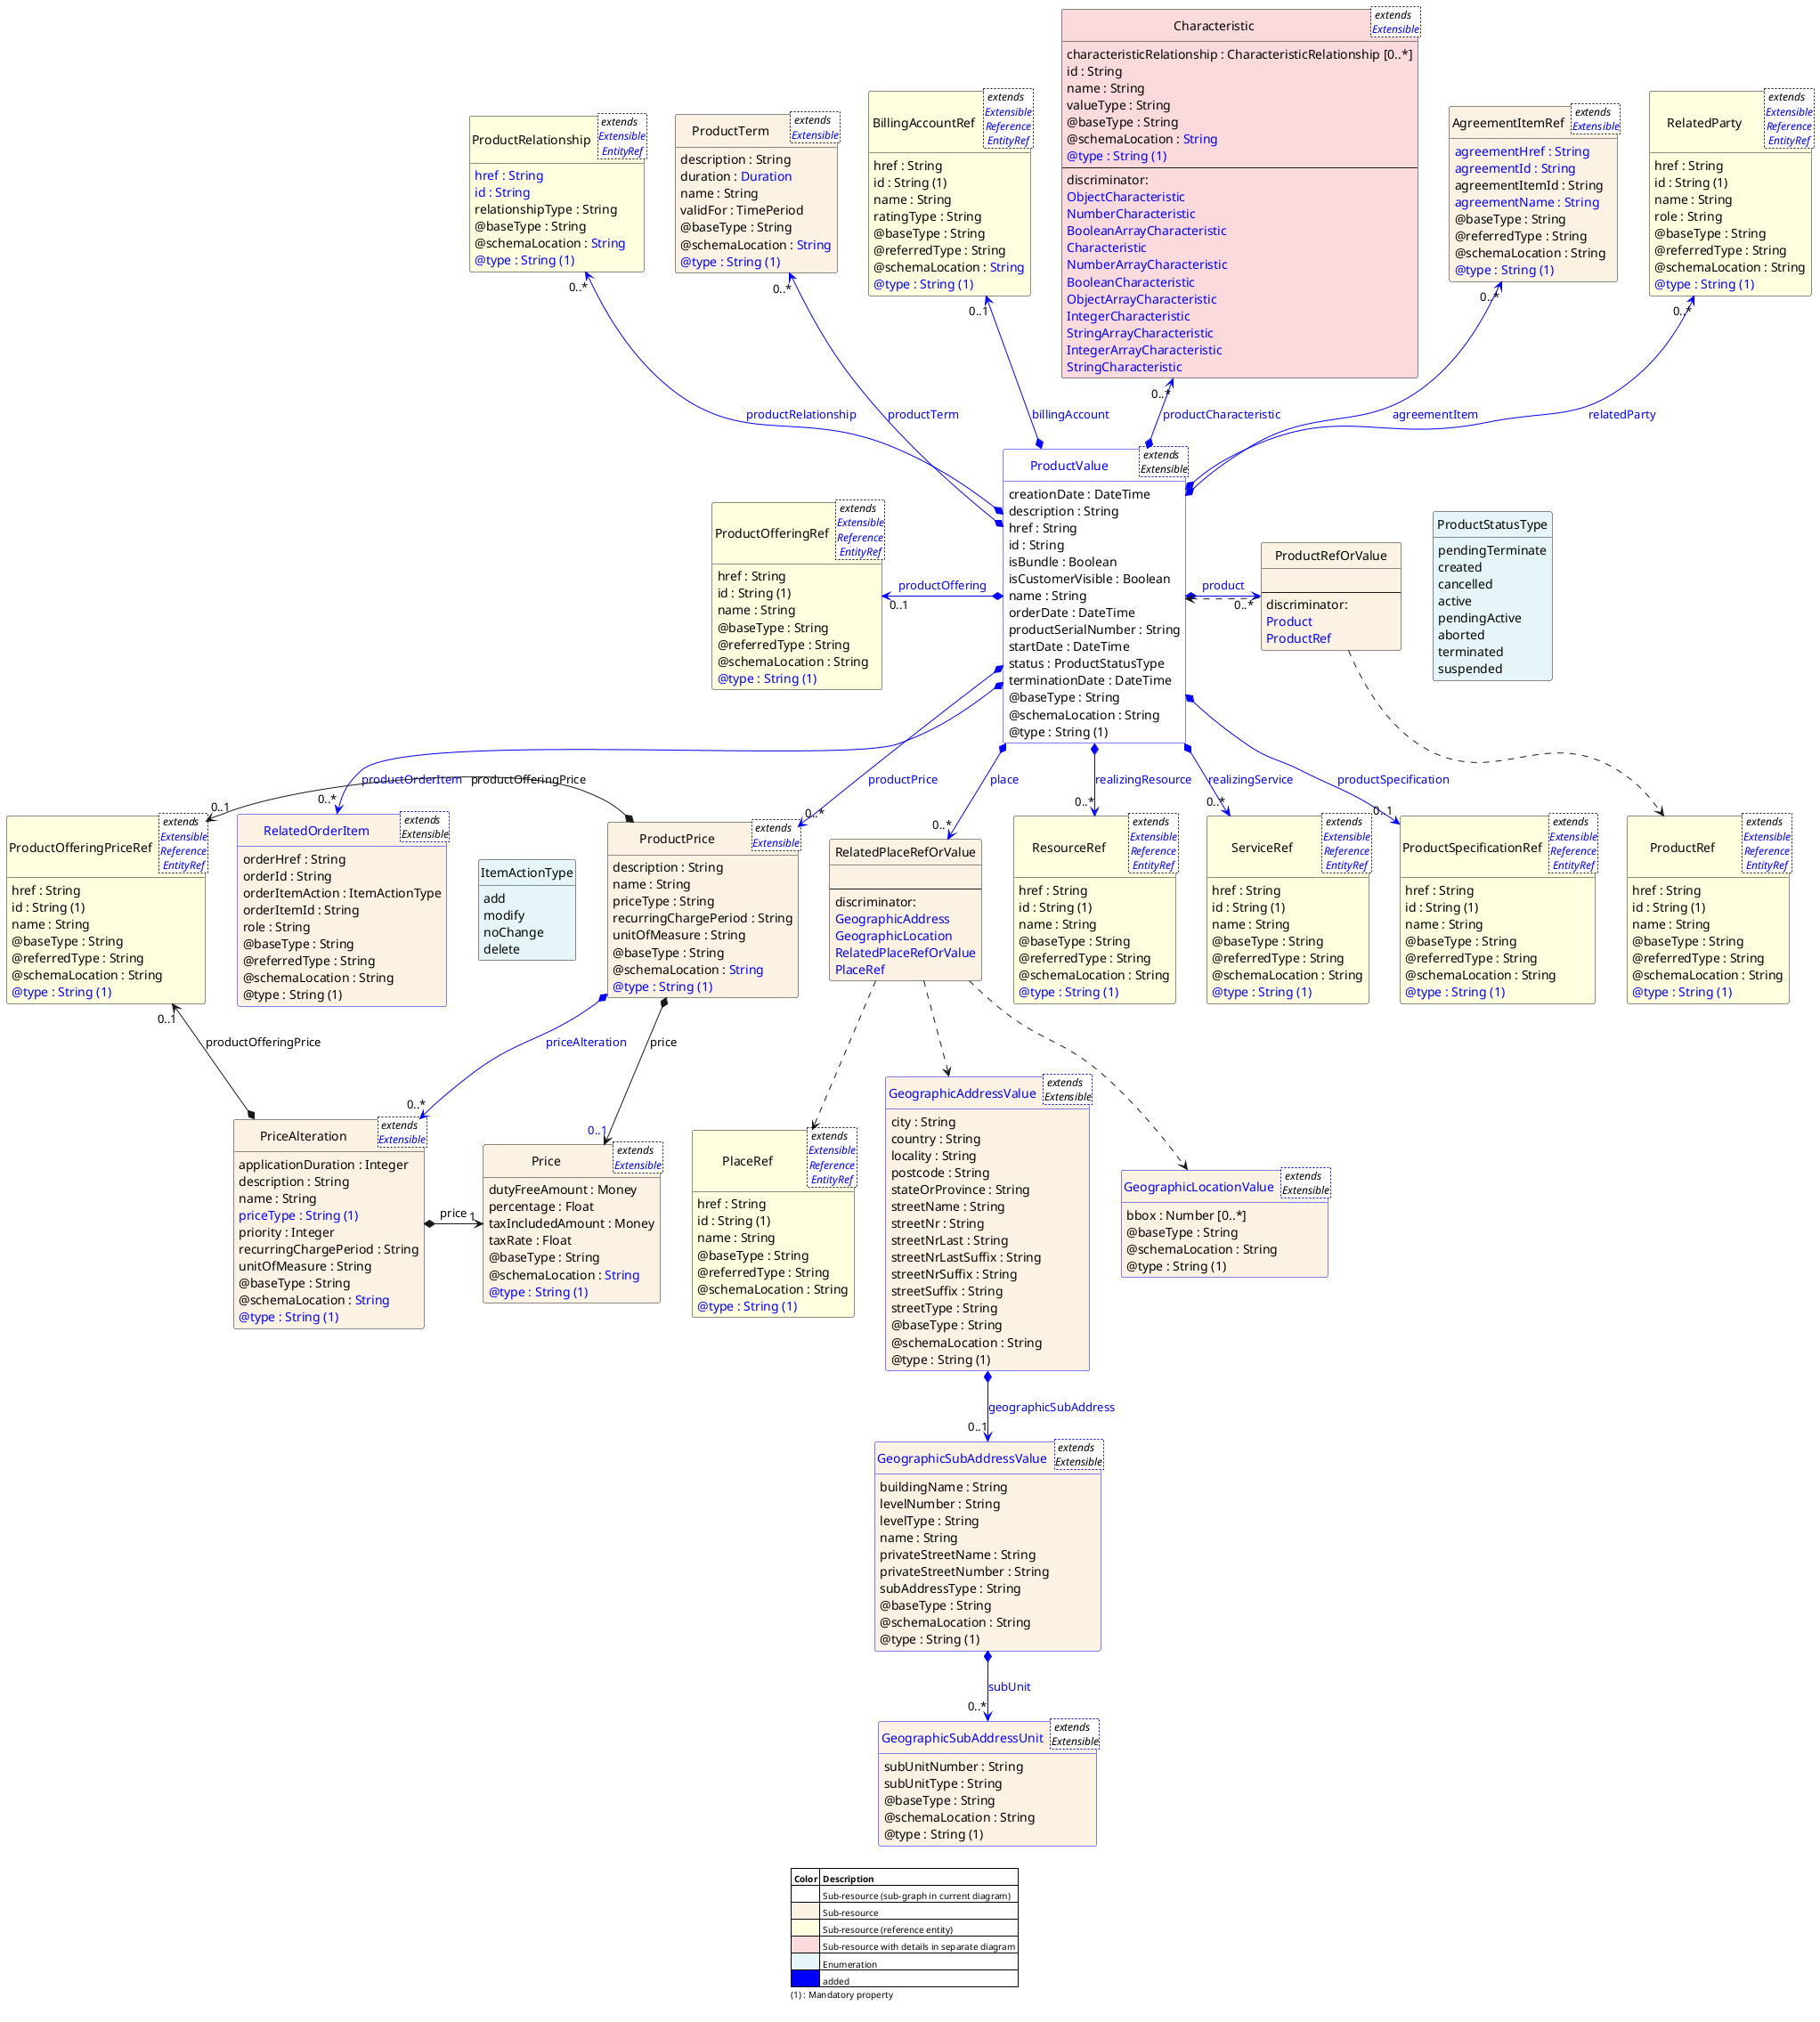 @startuml
'
' Resource:  ProductValue
' Source:    TMF622-ProductOrdering-v5.0.0.oas.yaml
'
hide circle
hide methods
hide stereotype
show <<Enumeration>> stereotype
skinparam class {
   BorderColor<<Extension>> blue
   FontColor<<Extension>> blue
   backgroundColor<<Enumeration>> #E6F5F7
   backgroundColor<<Ref>> #FFFFE0
   backgroundColor<<Pivot>> #FFFFFFF
   backgroundColor<<Resource>> #FCF2E3
   backgroundColor<<SubResource>> #FFFFFFF
   backgroundColor<<SubResourceReference>> #FADADD
}

skinparam legend {
   borderRoundCorner 0
   borderColor red
   backgroundColor white
}

class ProductValue <extends  \nExtensible>  <<SubResource>> <<Extension>> {
    creationDate : DateTime
    description : String
    href : String
    id : String
    isBundle : Boolean
    isCustomerVisible : Boolean
    name : String
    orderDate : DateTime
    productSerialNumber : String
    startDate : DateTime
    status : ProductStatusType
    terminationDate : DateTime
    @baseType : String
    @schemaLocation : String
    {field}@type : String (1)
}

class ProductStatusType <<Enumeration>> {
    pendingTerminate
    created
    cancelled
    active
    pendingActive
    aborted 
    terminated
    suspended
}

class ProductOfferingRef <extends  \n<color:blue>Extensible\n<color:blue>Reference\n<color:blue>EntityRef>  <<Ref>> {
    href : String
    {field}id : String (1)
    name : String
    @baseType : String
    @referredType : String
    @schemaLocation : String
    <color:blue>{field}@type : String (1)
}

class ProductPrice <extends  \n<color:blue>Extensible> <<Resource>> {
    description : String
    name : String
    priceType : String
    recurringChargePeriod : String
    unitOfMeasure : String
    @baseType : String
    @schemaLocation : <color:blue>String
    <color:blue>{field}@type : String (1)
}

class ProductRef <extends  \n<color:blue>Extensible\n<color:blue>Reference\n<color:blue>EntityRef>  <<Ref>> {
    href : String
    {field}id : String (1)
    name : String
    @baseType : String
    @referredType : String
    @schemaLocation : String
    <color:blue>{field}@type : String (1)
}

class PlaceRef <extends  \n<color:blue>Extensible\n<color:blue>Reference\n<color:blue>EntityRef>  <<Ref>> {
    href : String
    {field}id : String (1)
    name : String
    @baseType : String
    @referredType : String
    @schemaLocation : String
    <color:blue>{field}@type : String (1)
}

class GeographicAddressValue <extends  \nExtensible> <<Resource>> <<Extension>> {
    city : String
    country : String
    locality : String
    postcode : String
    stateOrProvince : String
    streetName : String
    streetNr : String
    streetNrLast : String
    streetNrLastSuffix : String
    streetNrSuffix : String
    streetSuffix : String
    streetType : String
    @baseType : String
    @schemaLocation : String
    {field}@type : String (1)
}

class PriceAlteration <extends  \n<color:blue>Extensible> <<Resource>> {
    applicationDuration : Integer
    description : String
    name : String
    <color:blue>{field}priceType : String (1)
    priority : Integer
    recurringChargePeriod : String
    unitOfMeasure : String
    @baseType : String
    @schemaLocation : <color:blue>String
    <color:blue>{field}@type : String (1)
}

class ProductOfferingPriceRef <extends  \n<color:blue>Extensible\n<color:blue>Reference\n<color:blue>EntityRef>  <<Ref>> {
    href : String
    {field}id : String (1)
    name : String
    @baseType : String
    @referredType : String
    @schemaLocation : String
    <color:blue>{field}@type : String (1)
}

class ProductRelationship <extends  \n<color:blue>Extensible\n<color:blue>EntityRef>  <<Ref>> {
    <color:blue>href : String
    <color:blue>id : String
    relationshipType : String
    @baseType : String
    @schemaLocation : <color:blue>String
    <color:blue>{field}@type : String (1)
}

class GeographicLocationValue <extends  \nExtensible> <<Resource>> <<Extension>> {
    bbox : Number [0..*]
    @baseType : String
    @schemaLocation : String
    {field}@type : String (1)
}

class RelatedPlaceRefOrValue <<Resource>> {
    {field}//                                        //
    --
    discriminator:
    <color:blue>GeographicAddress
    <color:blue>GeographicLocation
    <color:blue>RelatedPlaceRefOrValue
    <color:blue>PlaceRef
}

class ProductTerm <extends  \n<color:blue>Extensible> <<Resource>> {
    description : String
    duration : <color:blue>Duration
    name : String
    validFor : TimePeriod
    @baseType : String
    @schemaLocation : <color:blue>String
    <color:blue>{field}@type : String (1)
}

class BillingAccountRef <extends  \n<color:blue>Extensible\n<color:blue>Reference\n<color:blue>EntityRef>  <<Ref>> {
    href : String
    {field}id : String (1)
    name : String
    ratingType : String
    @baseType : String
    @referredType : String
    @schemaLocation : <color:blue>String
    <color:blue>{field}@type : String (1)
}

class Characteristic <extends  \n<color:blue>Extensible>  <<SubResourceReference>> {
    characteristicRelationship : CharacteristicRelationship [0..*]
    id : String
    name : String
    valueType : String
    @baseType : String
    @schemaLocation : <color:blue>String
    <color:blue>{field}@type : String (1)
    --
    discriminator:
    <color:blue>ObjectCharacteristic
    <color:blue>NumberCharacteristic
    <color:blue>BooleanArrayCharacteristic
    <color:blue>Characteristic
    <color:blue>NumberArrayCharacteristic
    <color:blue>BooleanCharacteristic
    <color:blue>ObjectArrayCharacteristic
    <color:blue>IntegerCharacteristic
    <color:blue>StringArrayCharacteristic
    <color:blue>IntegerArrayCharacteristic
    <color:blue>StringCharacteristic
}

class GeographicSubAddressUnit <extends  \nExtensible> <<Resource>> <<Extension>> {
    subUnitNumber : String
    subUnitType : String
    @baseType : String
    @schemaLocation : String
    {field}@type : String (1)
}

class ProductRefOrValue <<Resource>> {
    {field}//                                        //
    --
    discriminator:
    <color:blue>Product
    <color:blue>ProductRef
}

class Price <extends  \n<color:blue>Extensible> <<Resource>> {
    dutyFreeAmount : Money
    percentage : Float
    taxIncludedAmount : Money
    taxRate : Float
    @baseType : String
    @schemaLocation : <color:blue>String
    <color:blue>{field}@type : String (1)
}

class GeographicSubAddressValue <extends  \nExtensible> <<Resource>> <<Extension>> {
    buildingName : String
    levelNumber : String
    levelType : String
    name : String
    privateStreetName : String
    privateStreetNumber : String
    subAddressType : String
    @baseType : String
    @schemaLocation : String
    {field}@type : String (1)
}

class RelatedOrderItem <extends  \nExtensible> <<Resource>> <<Extension>> {
    orderHref : String
    orderId : String
    orderItemAction : ItemActionType
    orderItemId : String
    role : String
    @baseType : String
    @referredType : String
    @schemaLocation : String
    {field}@type : String (1)
}

class ItemActionType <<Enumeration>> {
    add
    modify
    noChange
    delete
}

class AgreementItemRef <extends  \n<color:blue>Extensible> <<Resource>> {
    <color:blue>agreementHref : String
    <color:blue>agreementId : String
    agreementItemId : String
    <color:blue>agreementName : String
    @baseType : String
    @referredType : String
    @schemaLocation : String
    <color:blue>{field}@type : String (1)
}

class RelatedParty <extends  \n<color:blue>Extensible\n<color:blue>Reference\n<color:blue>EntityRef>  <<Ref>> {
    href : String
    {field}id : String (1)
    name : String
    role : String
    @baseType : String
    @referredType : String
    @schemaLocation : String
    <color:blue>{field}@type : String (1)
}

class ResourceRef <extends  \n<color:blue>Extensible\n<color:blue>Reference\n<color:blue>EntityRef>  <<Ref>> {
    href : String
    {field}id : String (1)
    name : String
    @baseType : String
    @referredType : String
    @schemaLocation : String
    <color:blue>{field}@type : String (1)
}

class ServiceRef <extends  \n<color:blue>Extensible\n<color:blue>Reference\n<color:blue>EntityRef>  <<Ref>> {
    href : String
    {field}id : String (1)
    name : String
    @baseType : String
    @referredType : String
    @schemaLocation : String
    <color:blue>{field}@type : String (1)
}

class ProductSpecificationRef <extends  \n<color:blue>Extensible\n<color:blue>Reference\n<color:blue>EntityRef>  <<Ref>> {
    href : String
    {field}id : String (1)
    name : String
    @baseType : String
    @referredType : String
    @schemaLocation : String
    <color:blue>{field}@type : String (1)
}

ProductValue -right[hidden]-> ProductStatusType

ProductValue *-[#blue]->  "0..*" RelatedOrderItem : <color:blue>productOrderItem

ProductValue *-[#blue]->  "0..*" ProductRefOrValue : <color:blue>product

ProductValue *-[#blue]->  "0..*" RelatedPlaceRefOrValue : <color:blue>place

ProductValue *-[#blue]->  "0..*" ProductPrice : <color:blue>productPrice

RelatedOrderItem -right[hidden]-> ItemActionType

RelatedPlaceRefOrValue ..> GeographicAddressValue

ProductRefOrValue .left.> ProductValue

ProductPrice *-left-> "0..1" ProductOfferingPriceRef : productOfferingPrice

RelatedPlaceRefOrValue -left[hidden]- ProductPrice

ProductOfferingPriceRef "0..1" <--* PriceAlteration : productOfferingPrice

PriceAlteration *-right-> "1" Price : price

ProductPrice *-->  "<color:blue>0..1" Price : price

ProductPrice *-[#blue]->  "0..*" PriceAlteration : <color:blue>priceAlteration

GeographicAddressValue *-[#blue]->  "0..1" GeographicSubAddressValue : <color:blue>geographicSubAddress

ProductValue *-left[#blue]-> "0..1" ProductOfferingRef : <color:blue>productOffering

ProductRelationship "0..*" <-[#blue]-* ProductValue : <color:blue>productRelationship

BillingAccountRef "0..1" <-[#blue]-* ProductValue : <color:blue>billingAccount

AgreementItemRef "0..*" <-[#blue]-* ProductValue : <color:blue>agreementItem

Characteristic "0..*" <-[#blue]-* ProductValue : <color:blue>productCharacteristic

RelatedParty "0..*" <-[#blue]-* ProductValue : <color:blue>relatedParty

ProductTerm "0..*" <-[#blue]-* ProductValue : <color:blue>productTerm

ProductValue *-[#blue]->  "0..*" ResourceRef : <color:blue>realizingResource

ProductValue *-[#blue]->  "0..*" ServiceRef : <color:blue>realizingService

ProductValue *-[#blue]->  "0..1" ProductSpecificationRef : <color:blue>productSpecification

GeographicSubAddressValue *-[#blue]->  "0..*" GeographicSubAddressUnit : <color:blue>subUnit

RelatedPlaceRefOrValue ..> GeographicLocationValue

RelatedPlaceRefOrValue ..> PlaceRef

ProductRefOrValue ..> ProductRef




skinparam legendBackgroundColor #transparent
skinparam legendBorderColor #transparent

legend
   |= <size:10>Color |= <size:10>Description |
   | <#FFFFFFF> | <size:10>Sub-resource (sub-graph in current diagram) |
   | <#FCF2E3> | <size:10>Sub-resource |
   | <#FFFFE0> | <size:10>Sub-resource (reference entity) |
   | <#FADADD> | <size:10>Sub-resource with details in separate diagram |
   | <#E6F5F7> | <size:10>Enumeration |
   | <#blue> | <size:10>added |
 <size:10>(1) : Mandatory property
endlegend

@enduml